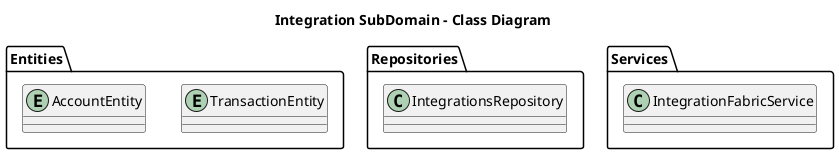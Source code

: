 @startuml

title Integration SubDomain - Class Diagram

folder Entities {
  entity TransactionEntity
  entity AccountEntity
}

folder Repositories {
  class IntegrationsRepository
}

folder Services {
  class IntegrationFabricService
}

@enduml